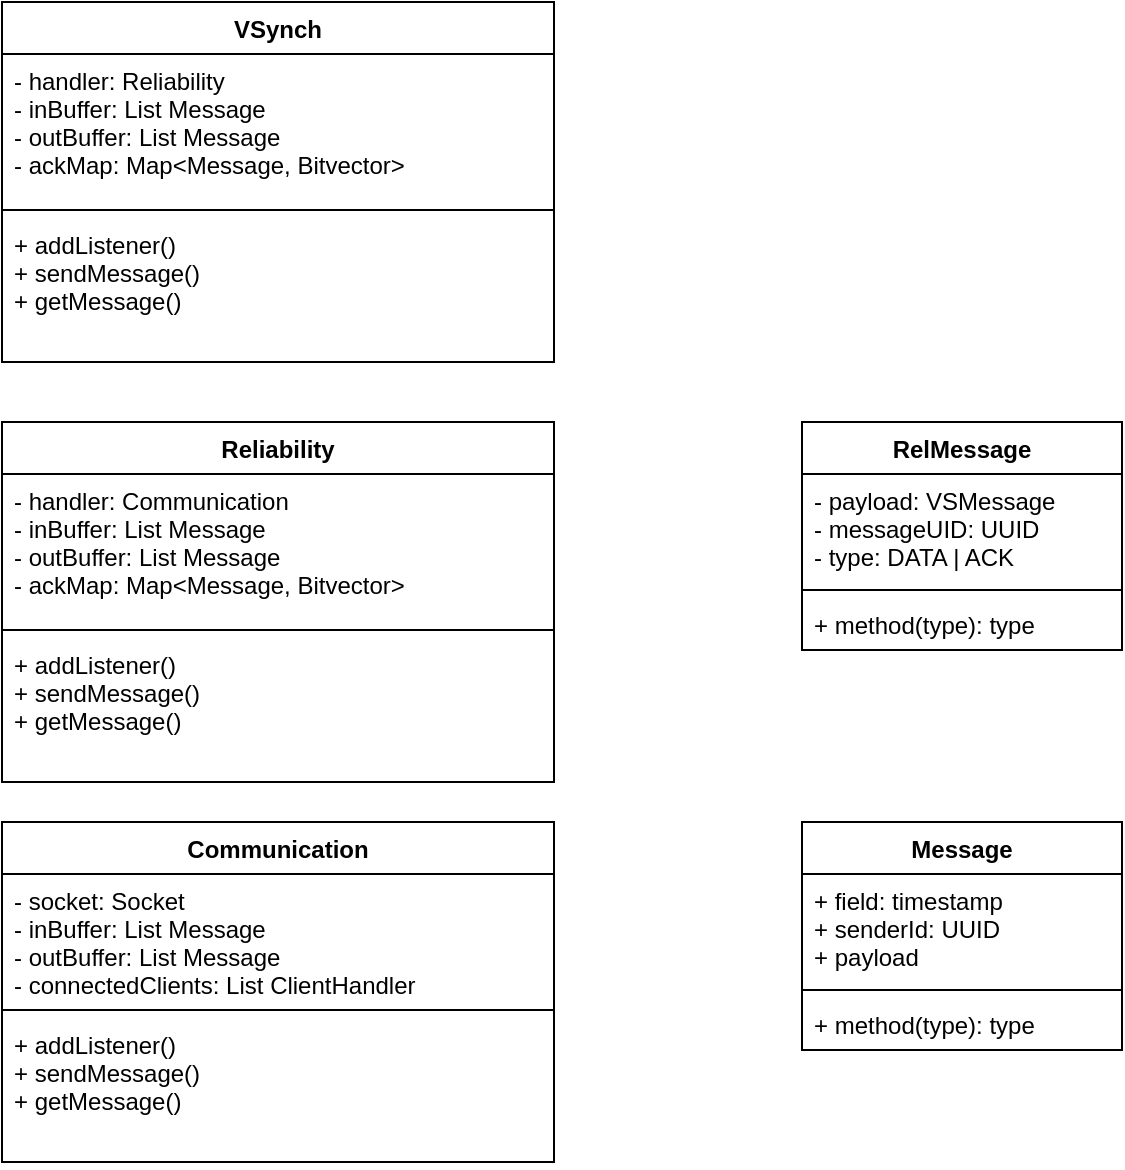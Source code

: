 <mxfile version="20.6.2" type="device"><diagram id="uH54kyftliJ96vURA3TG" name="Pagina-1"><mxGraphModel dx="634" dy="920" grid="1" gridSize="10" guides="1" tooltips="1" connect="1" arrows="1" fold="1" page="1" pageScale="1" pageWidth="827" pageHeight="1169" math="0" shadow="0"><root><mxCell id="0"/><mxCell id="1" parent="0"/><mxCell id="1DaD0b_Yj19bJ4eFErKd-1" value="Communication" style="swimlane;fontStyle=1;align=center;verticalAlign=top;childLayout=stackLayout;horizontal=1;startSize=26;horizontalStack=0;resizeParent=1;resizeParentMax=0;resizeLast=0;collapsible=1;marginBottom=0;" vertex="1" parent="1"><mxGeometry x="180" y="600" width="276" height="170" as="geometry"/></mxCell><mxCell id="1DaD0b_Yj19bJ4eFErKd-2" value="- socket: Socket&#10;- inBuffer: List Message&#10;- outBuffer: List Message&#10;- connectedClients: List ClientHandler" style="text;strokeColor=none;fillColor=none;align=left;verticalAlign=top;spacingLeft=4;spacingRight=4;overflow=hidden;rotatable=0;points=[[0,0.5],[1,0.5]];portConstraint=eastwest;" vertex="1" parent="1DaD0b_Yj19bJ4eFErKd-1"><mxGeometry y="26" width="276" height="64" as="geometry"/></mxCell><mxCell id="1DaD0b_Yj19bJ4eFErKd-3" value="" style="line;strokeWidth=1;fillColor=none;align=left;verticalAlign=middle;spacingTop=-1;spacingLeft=3;spacingRight=3;rotatable=0;labelPosition=right;points=[];portConstraint=eastwest;strokeColor=inherit;" vertex="1" parent="1DaD0b_Yj19bJ4eFErKd-1"><mxGeometry y="90" width="276" height="8" as="geometry"/></mxCell><mxCell id="1DaD0b_Yj19bJ4eFErKd-4" value="+ addListener()&#10;+ sendMessage()&#10;+ getMessage()" style="text;strokeColor=none;fillColor=none;align=left;verticalAlign=top;spacingLeft=4;spacingRight=4;overflow=hidden;rotatable=0;points=[[0,0.5],[1,0.5]];portConstraint=eastwest;" vertex="1" parent="1DaD0b_Yj19bJ4eFErKd-1"><mxGeometry y="98" width="276" height="72" as="geometry"/></mxCell><mxCell id="1DaD0b_Yj19bJ4eFErKd-9" value="Message" style="swimlane;fontStyle=1;align=center;verticalAlign=top;childLayout=stackLayout;horizontal=1;startSize=26;horizontalStack=0;resizeParent=1;resizeParentMax=0;resizeLast=0;collapsible=1;marginBottom=0;" vertex="1" parent="1"><mxGeometry x="580" y="600" width="160" height="114" as="geometry"/></mxCell><mxCell id="1DaD0b_Yj19bJ4eFErKd-10" value="+ field: timestamp&#10;+ senderId: UUID&#10;+ payload" style="text;strokeColor=none;fillColor=none;align=left;verticalAlign=top;spacingLeft=4;spacingRight=4;overflow=hidden;rotatable=0;points=[[0,0.5],[1,0.5]];portConstraint=eastwest;" vertex="1" parent="1DaD0b_Yj19bJ4eFErKd-9"><mxGeometry y="26" width="160" height="54" as="geometry"/></mxCell><mxCell id="1DaD0b_Yj19bJ4eFErKd-11" value="" style="line;strokeWidth=1;fillColor=none;align=left;verticalAlign=middle;spacingTop=-1;spacingLeft=3;spacingRight=3;rotatable=0;labelPosition=right;points=[];portConstraint=eastwest;strokeColor=inherit;" vertex="1" parent="1DaD0b_Yj19bJ4eFErKd-9"><mxGeometry y="80" width="160" height="8" as="geometry"/></mxCell><mxCell id="1DaD0b_Yj19bJ4eFErKd-12" value="+ method(type): type" style="text;strokeColor=none;fillColor=none;align=left;verticalAlign=top;spacingLeft=4;spacingRight=4;overflow=hidden;rotatable=0;points=[[0,0.5],[1,0.5]];portConstraint=eastwest;" vertex="1" parent="1DaD0b_Yj19bJ4eFErKd-9"><mxGeometry y="88" width="160" height="26" as="geometry"/></mxCell><mxCell id="1DaD0b_Yj19bJ4eFErKd-13" value="Reliability" style="swimlane;fontStyle=1;align=center;verticalAlign=top;childLayout=stackLayout;horizontal=1;startSize=26;horizontalStack=0;resizeParent=1;resizeParentMax=0;resizeLast=0;collapsible=1;marginBottom=0;" vertex="1" parent="1"><mxGeometry x="180" y="400" width="276" height="180" as="geometry"/></mxCell><mxCell id="1DaD0b_Yj19bJ4eFErKd-14" value="- handler: Communication&#10;- inBuffer: List Message&#10;- outBuffer: List Message&#10;- ackMap: Map&lt;Message, Bitvector&gt;" style="text;strokeColor=none;fillColor=none;align=left;verticalAlign=top;spacingLeft=4;spacingRight=4;overflow=hidden;rotatable=0;points=[[0,0.5],[1,0.5]];portConstraint=eastwest;" vertex="1" parent="1DaD0b_Yj19bJ4eFErKd-13"><mxGeometry y="26" width="276" height="74" as="geometry"/></mxCell><mxCell id="1DaD0b_Yj19bJ4eFErKd-15" value="" style="line;strokeWidth=1;fillColor=none;align=left;verticalAlign=middle;spacingTop=-1;spacingLeft=3;spacingRight=3;rotatable=0;labelPosition=right;points=[];portConstraint=eastwest;strokeColor=inherit;" vertex="1" parent="1DaD0b_Yj19bJ4eFErKd-13"><mxGeometry y="100" width="276" height="8" as="geometry"/></mxCell><mxCell id="1DaD0b_Yj19bJ4eFErKd-16" value="+ addListener()&#10;+ sendMessage()&#10;+ getMessage()" style="text;strokeColor=none;fillColor=none;align=left;verticalAlign=top;spacingLeft=4;spacingRight=4;overflow=hidden;rotatable=0;points=[[0,0.5],[1,0.5]];portConstraint=eastwest;" vertex="1" parent="1DaD0b_Yj19bJ4eFErKd-13"><mxGeometry y="108" width="276" height="72" as="geometry"/></mxCell><mxCell id="1DaD0b_Yj19bJ4eFErKd-17" value="RelMessage" style="swimlane;fontStyle=1;align=center;verticalAlign=top;childLayout=stackLayout;horizontal=1;startSize=26;horizontalStack=0;resizeParent=1;resizeParentMax=0;resizeLast=0;collapsible=1;marginBottom=0;" vertex="1" parent="1"><mxGeometry x="580" y="400" width="160" height="114" as="geometry"/></mxCell><mxCell id="1DaD0b_Yj19bJ4eFErKd-18" value="- payload: VSMessage&#10;- messageUID: UUID&#10;- type: DATA | ACK" style="text;strokeColor=none;fillColor=none;align=left;verticalAlign=top;spacingLeft=4;spacingRight=4;overflow=hidden;rotatable=0;points=[[0,0.5],[1,0.5]];portConstraint=eastwest;" vertex="1" parent="1DaD0b_Yj19bJ4eFErKd-17"><mxGeometry y="26" width="160" height="54" as="geometry"/></mxCell><mxCell id="1DaD0b_Yj19bJ4eFErKd-19" value="" style="line;strokeWidth=1;fillColor=none;align=left;verticalAlign=middle;spacingTop=-1;spacingLeft=3;spacingRight=3;rotatable=0;labelPosition=right;points=[];portConstraint=eastwest;strokeColor=inherit;" vertex="1" parent="1DaD0b_Yj19bJ4eFErKd-17"><mxGeometry y="80" width="160" height="8" as="geometry"/></mxCell><mxCell id="1DaD0b_Yj19bJ4eFErKd-20" value="+ method(type): type" style="text;strokeColor=none;fillColor=none;align=left;verticalAlign=top;spacingLeft=4;spacingRight=4;overflow=hidden;rotatable=0;points=[[0,0.5],[1,0.5]];portConstraint=eastwest;" vertex="1" parent="1DaD0b_Yj19bJ4eFErKd-17"><mxGeometry y="88" width="160" height="26" as="geometry"/></mxCell><mxCell id="1DaD0b_Yj19bJ4eFErKd-21" value="VSynch" style="swimlane;fontStyle=1;align=center;verticalAlign=top;childLayout=stackLayout;horizontal=1;startSize=26;horizontalStack=0;resizeParent=1;resizeParentMax=0;resizeLast=0;collapsible=1;marginBottom=0;" vertex="1" parent="1"><mxGeometry x="180" y="190" width="276" height="180" as="geometry"/></mxCell><mxCell id="1DaD0b_Yj19bJ4eFErKd-22" value="- handler: Reliability&#10;- inBuffer: List Message&#10;- outBuffer: List Message&#10;- ackMap: Map&lt;Message, Bitvector&gt;" style="text;strokeColor=none;fillColor=none;align=left;verticalAlign=top;spacingLeft=4;spacingRight=4;overflow=hidden;rotatable=0;points=[[0,0.5],[1,0.5]];portConstraint=eastwest;" vertex="1" parent="1DaD0b_Yj19bJ4eFErKd-21"><mxGeometry y="26" width="276" height="74" as="geometry"/></mxCell><mxCell id="1DaD0b_Yj19bJ4eFErKd-23" value="" style="line;strokeWidth=1;fillColor=none;align=left;verticalAlign=middle;spacingTop=-1;spacingLeft=3;spacingRight=3;rotatable=0;labelPosition=right;points=[];portConstraint=eastwest;strokeColor=inherit;" vertex="1" parent="1DaD0b_Yj19bJ4eFErKd-21"><mxGeometry y="100" width="276" height="8" as="geometry"/></mxCell><mxCell id="1DaD0b_Yj19bJ4eFErKd-24" value="+ addListener()&#10;+ sendMessage()&#10;+ getMessage()" style="text;strokeColor=none;fillColor=none;align=left;verticalAlign=top;spacingLeft=4;spacingRight=4;overflow=hidden;rotatable=0;points=[[0,0.5],[1,0.5]];portConstraint=eastwest;" vertex="1" parent="1DaD0b_Yj19bJ4eFErKd-21"><mxGeometry y="108" width="276" height="72" as="geometry"/></mxCell></root></mxGraphModel></diagram></mxfile>